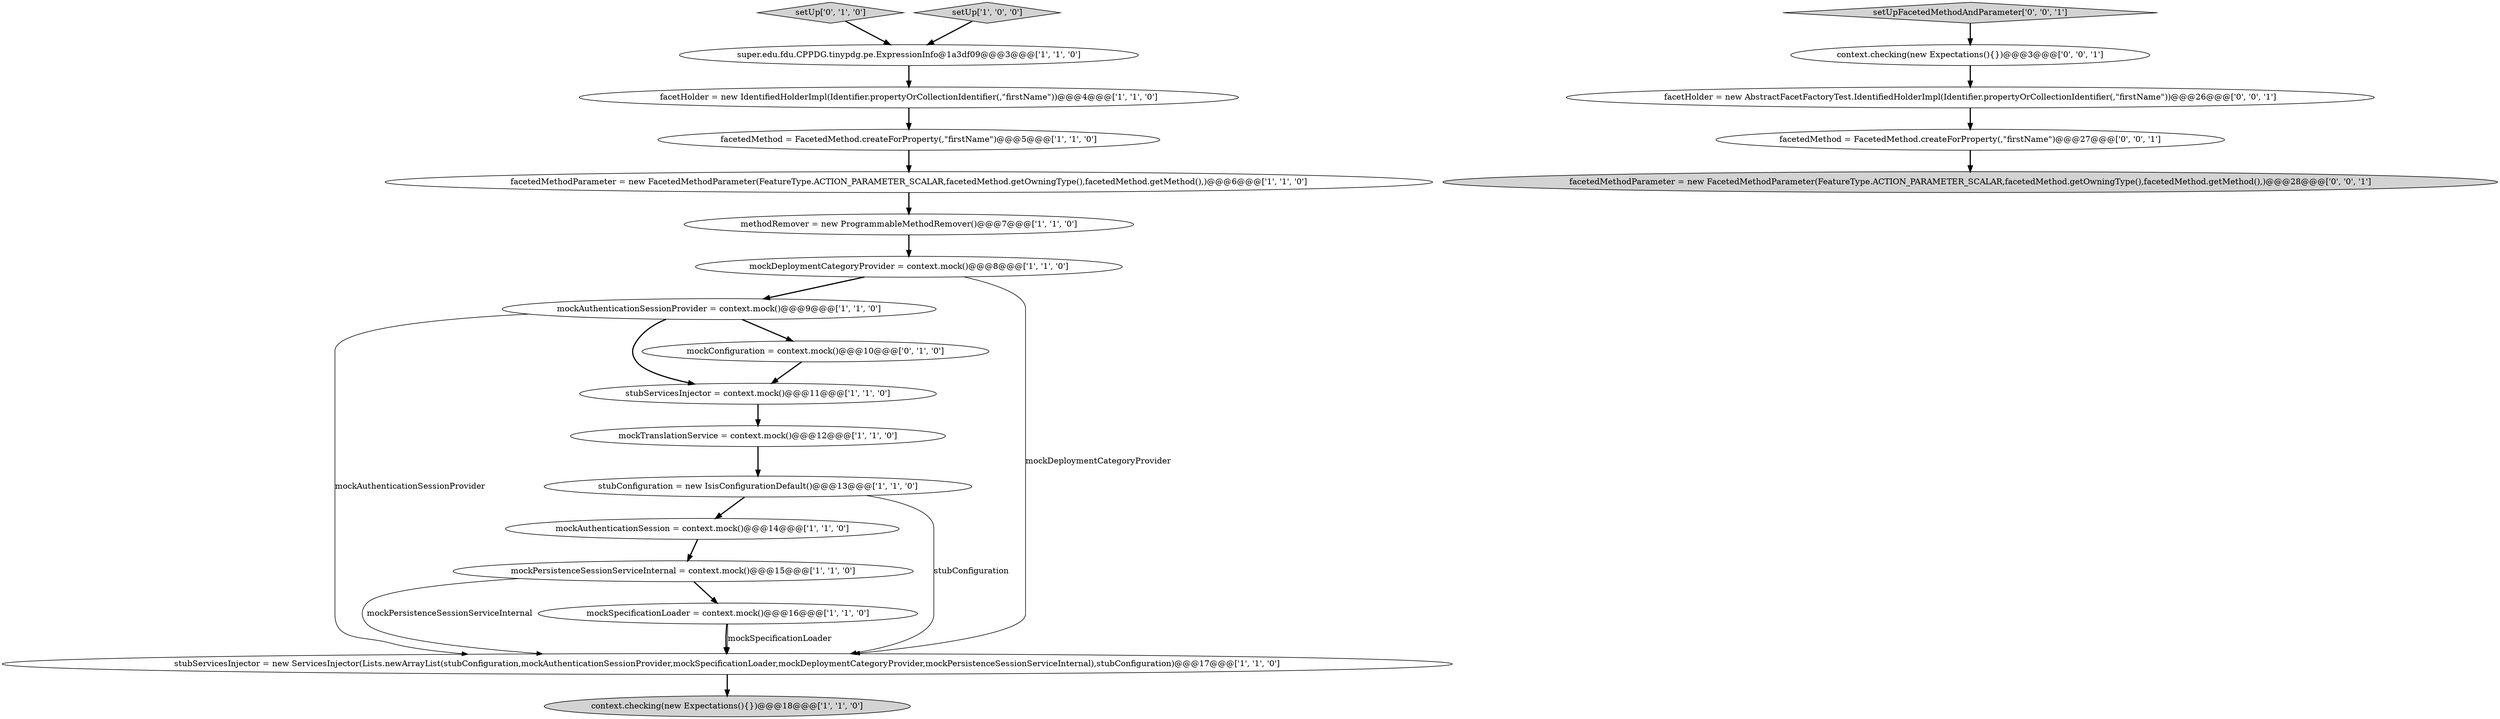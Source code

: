 digraph {
2 [style = filled, label = "mockAuthenticationSessionProvider = context.mock()@@@9@@@['1', '1', '0']", fillcolor = white, shape = ellipse image = "AAA0AAABBB1BBB"];
0 [style = filled, label = "mockPersistenceSessionServiceInternal = context.mock()@@@15@@@['1', '1', '0']", fillcolor = white, shape = ellipse image = "AAA0AAABBB1BBB"];
22 [style = filled, label = "facetedMethodParameter = new FacetedMethodParameter(FeatureType.ACTION_PARAMETER_SCALAR,facetedMethod.getOwningType(),facetedMethod.getMethod(),)@@@28@@@['0', '0', '1']", fillcolor = lightgray, shape = ellipse image = "AAA0AAABBB3BBB"];
10 [style = filled, label = "mockSpecificationLoader = context.mock()@@@16@@@['1', '1', '0']", fillcolor = white, shape = ellipse image = "AAA0AAABBB1BBB"];
13 [style = filled, label = "facetedMethodParameter = new FacetedMethodParameter(FeatureType.ACTION_PARAMETER_SCALAR,facetedMethod.getOwningType(),facetedMethod.getMethod(),)@@@6@@@['1', '1', '0']", fillcolor = white, shape = ellipse image = "AAA0AAABBB1BBB"];
4 [style = filled, label = "mockAuthenticationSession = context.mock()@@@14@@@['1', '1', '0']", fillcolor = white, shape = ellipse image = "AAA0AAABBB1BBB"];
5 [style = filled, label = "facetHolder = new IdentifiedHolderImpl(Identifier.propertyOrCollectionIdentifier(,\"firstName\"))@@@4@@@['1', '1', '0']", fillcolor = white, shape = ellipse image = "AAA0AAABBB1BBB"];
3 [style = filled, label = "context.checking(new Expectations(){})@@@18@@@['1', '1', '0']", fillcolor = lightgray, shape = ellipse image = "AAA0AAABBB1BBB"];
16 [style = filled, label = "mockConfiguration = context.mock()@@@10@@@['0', '1', '0']", fillcolor = white, shape = ellipse image = "AAA1AAABBB2BBB"];
9 [style = filled, label = "mockTranslationService = context.mock()@@@12@@@['1', '1', '0']", fillcolor = white, shape = ellipse image = "AAA0AAABBB1BBB"];
17 [style = filled, label = "setUp['0', '1', '0']", fillcolor = lightgray, shape = diamond image = "AAA0AAABBB2BBB"];
1 [style = filled, label = "mockDeploymentCategoryProvider = context.mock()@@@8@@@['1', '1', '0']", fillcolor = white, shape = ellipse image = "AAA0AAABBB1BBB"];
19 [style = filled, label = "context.checking(new Expectations(){})@@@3@@@['0', '0', '1']", fillcolor = white, shape = ellipse image = "AAA0AAABBB3BBB"];
21 [style = filled, label = "facetHolder = new AbstractFacetFactoryTest.IdentifiedHolderImpl(Identifier.propertyOrCollectionIdentifier(,\"firstName\"))@@@26@@@['0', '0', '1']", fillcolor = white, shape = ellipse image = "AAA0AAABBB3BBB"];
11 [style = filled, label = "stubServicesInjector = new ServicesInjector(Lists.newArrayList(stubConfiguration,mockAuthenticationSessionProvider,mockSpecificationLoader,mockDeploymentCategoryProvider,mockPersistenceSessionServiceInternal),stubConfiguration)@@@17@@@['1', '1', '0']", fillcolor = white, shape = ellipse image = "AAA0AAABBB1BBB"];
8 [style = filled, label = "super.edu.fdu.CPPDG.tinypdg.pe.ExpressionInfo@1a3df09@@@3@@@['1', '1', '0']", fillcolor = white, shape = ellipse image = "AAA0AAABBB1BBB"];
20 [style = filled, label = "setUpFacetedMethodAndParameter['0', '0', '1']", fillcolor = lightgray, shape = diamond image = "AAA0AAABBB3BBB"];
7 [style = filled, label = "stubServicesInjector = context.mock()@@@11@@@['1', '1', '0']", fillcolor = white, shape = ellipse image = "AAA0AAABBB1BBB"];
6 [style = filled, label = "setUp['1', '0', '0']", fillcolor = lightgray, shape = diamond image = "AAA0AAABBB1BBB"];
14 [style = filled, label = "stubConfiguration = new IsisConfigurationDefault()@@@13@@@['1', '1', '0']", fillcolor = white, shape = ellipse image = "AAA0AAABBB1BBB"];
15 [style = filled, label = "facetedMethod = FacetedMethod.createForProperty(,\"firstName\")@@@5@@@['1', '1', '0']", fillcolor = white, shape = ellipse image = "AAA0AAABBB1BBB"];
12 [style = filled, label = "methodRemover = new ProgrammableMethodRemover()@@@7@@@['1', '1', '0']", fillcolor = white, shape = ellipse image = "AAA0AAABBB1BBB"];
18 [style = filled, label = "facetedMethod = FacetedMethod.createForProperty(,\"firstName\")@@@27@@@['0', '0', '1']", fillcolor = white, shape = ellipse image = "AAA0AAABBB3BBB"];
11->3 [style = bold, label=""];
8->5 [style = bold, label=""];
18->22 [style = bold, label=""];
2->7 [style = bold, label=""];
7->9 [style = bold, label=""];
0->11 [style = solid, label="mockPersistenceSessionServiceInternal"];
2->11 [style = solid, label="mockAuthenticationSessionProvider"];
12->1 [style = bold, label=""];
14->11 [style = solid, label="stubConfiguration"];
10->11 [style = bold, label=""];
6->8 [style = bold, label=""];
10->11 [style = solid, label="mockSpecificationLoader"];
20->19 [style = bold, label=""];
0->10 [style = bold, label=""];
1->11 [style = solid, label="mockDeploymentCategoryProvider"];
19->21 [style = bold, label=""];
13->12 [style = bold, label=""];
21->18 [style = bold, label=""];
15->13 [style = bold, label=""];
9->14 [style = bold, label=""];
17->8 [style = bold, label=""];
2->16 [style = bold, label=""];
16->7 [style = bold, label=""];
14->4 [style = bold, label=""];
1->2 [style = bold, label=""];
4->0 [style = bold, label=""];
5->15 [style = bold, label=""];
}
